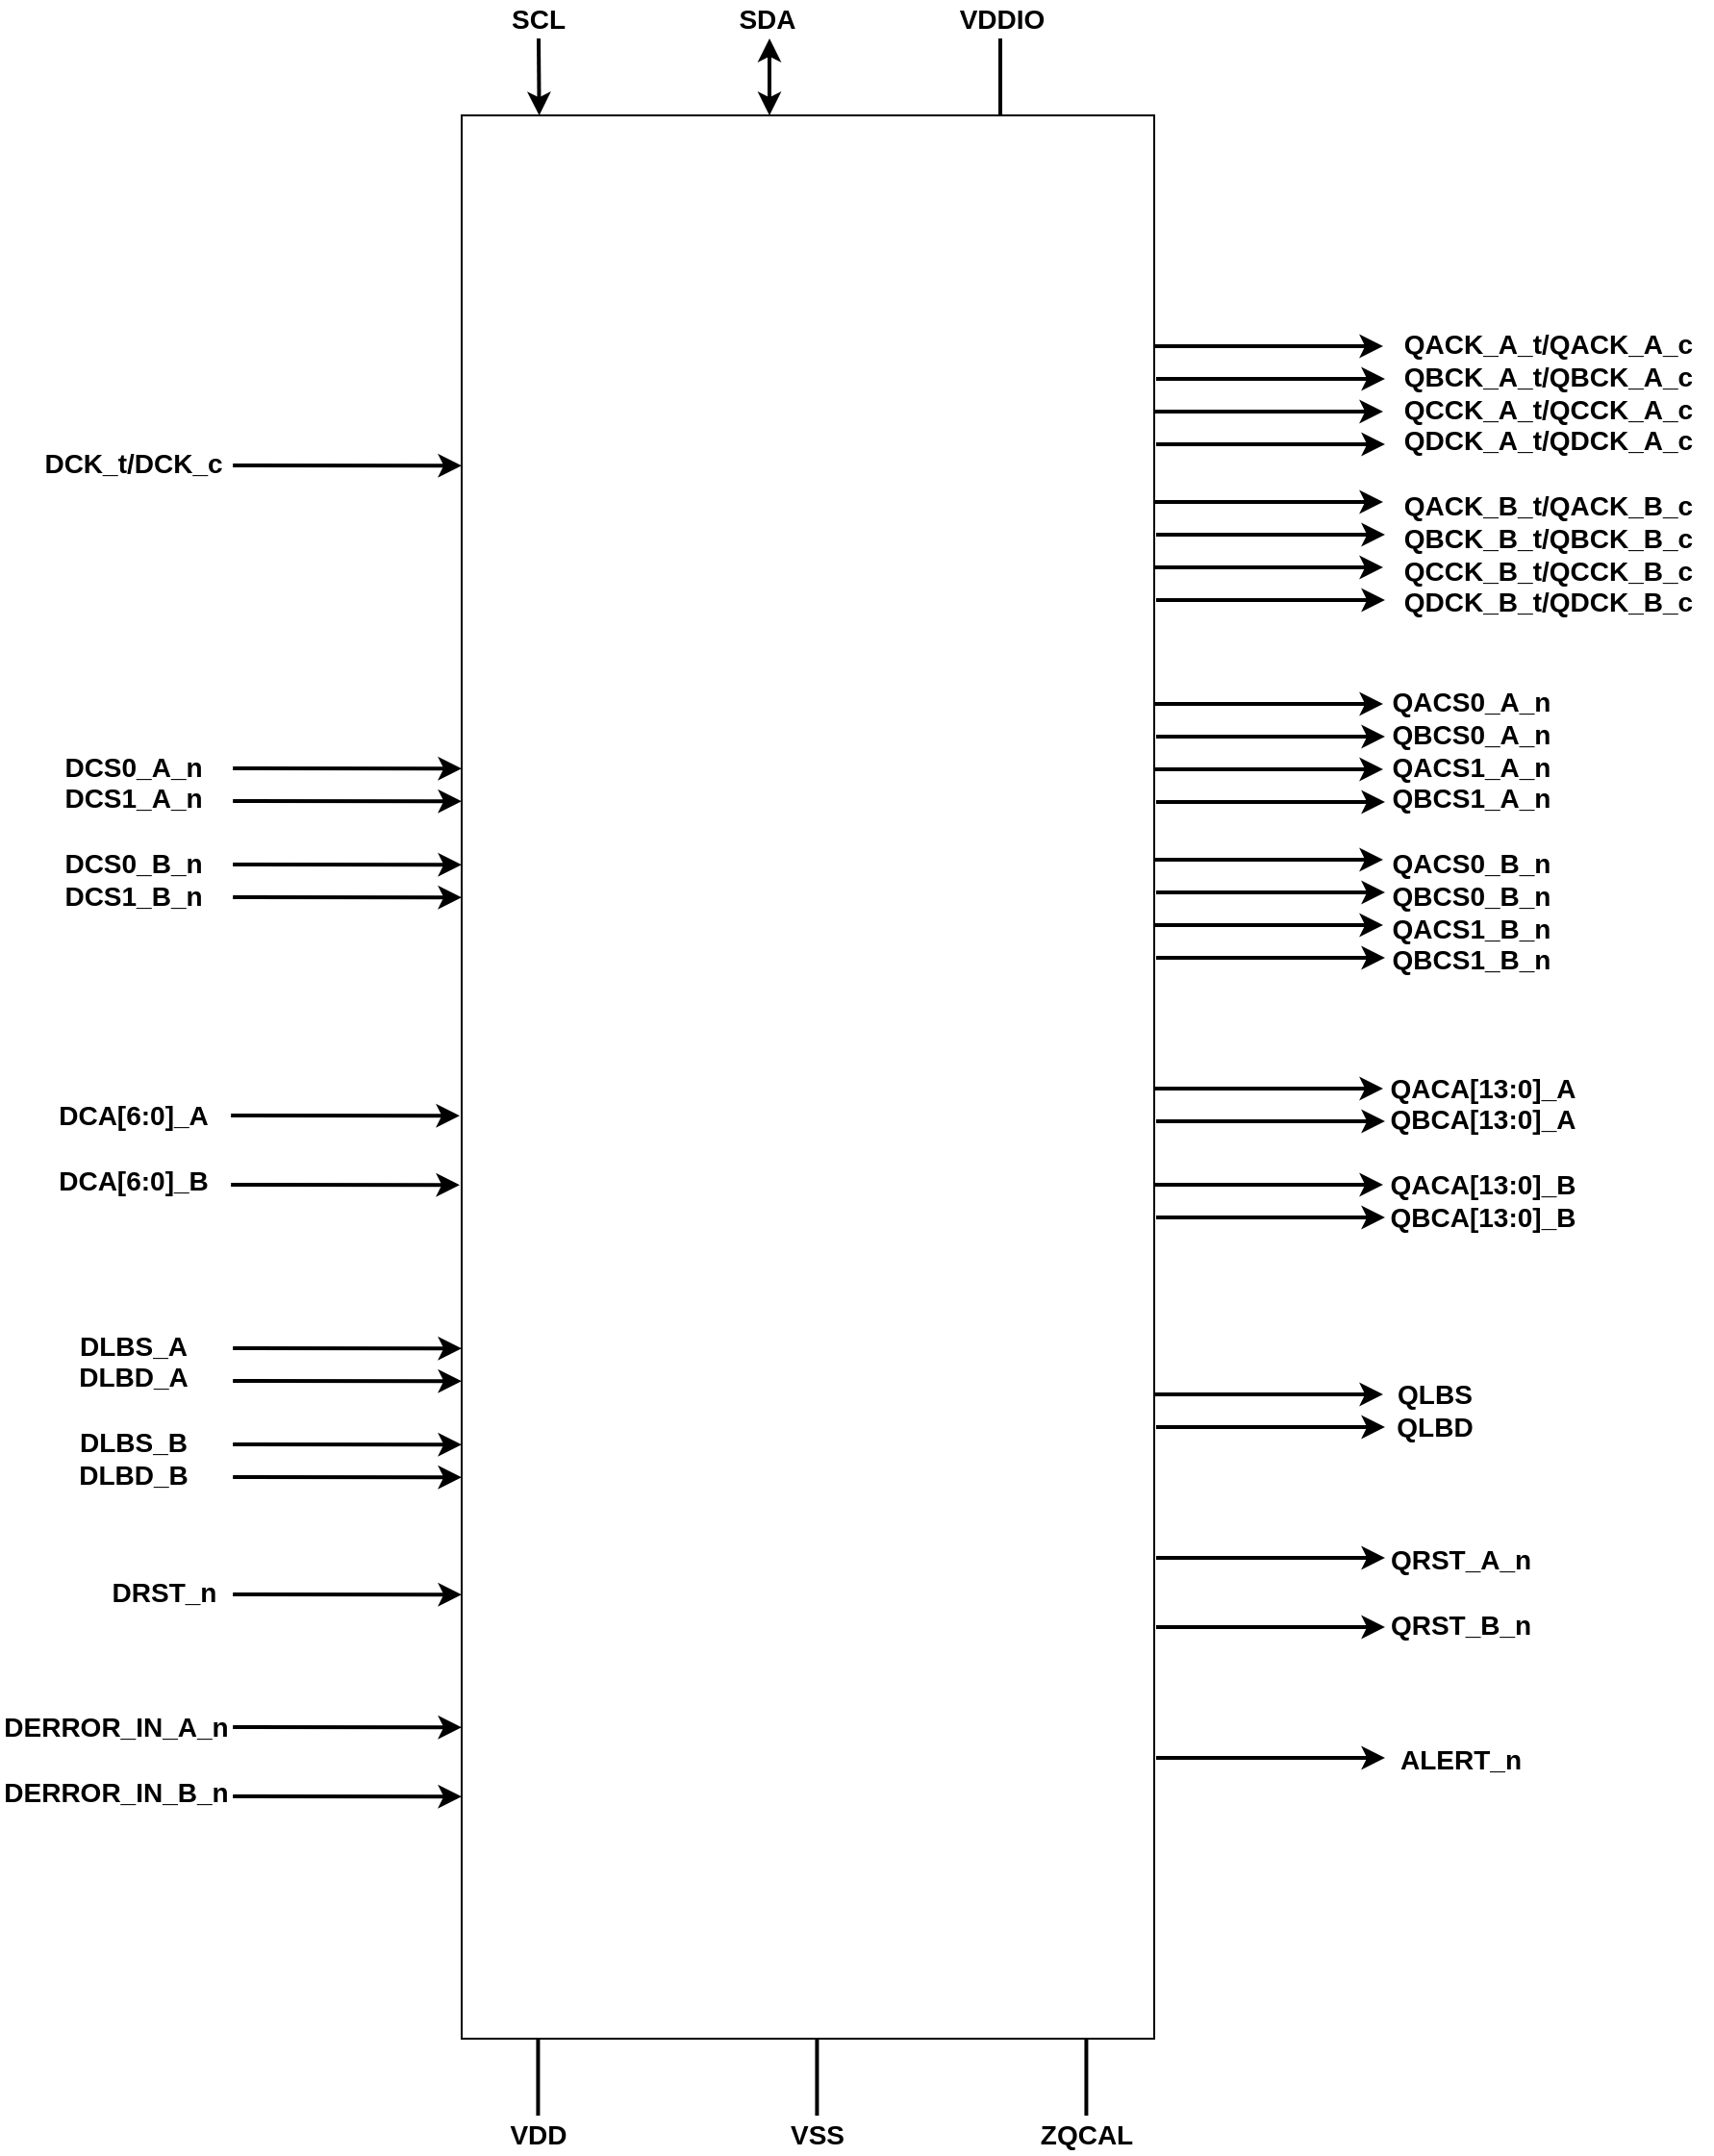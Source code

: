<mxfile version="26.0.10">
  <diagram name="Page-1" id="vdN65WVOUSUoNXqUONqW">
    <mxGraphModel dx="1286" dy="1109" grid="1" gridSize="10" guides="1" tooltips="1" connect="1" arrows="1" fold="1" page="1" pageScale="1" pageWidth="850" pageHeight="1100" math="0" shadow="0">
      <root>
        <mxCell id="0" />
        <mxCell id="1" parent="0" />
        <mxCell id="19wFOHCZdqjI787uc1kk-1" value="" style="rounded=0;whiteSpace=wrap;html=1;" vertex="1" parent="1">
          <mxGeometry x="240" y="80" width="360" height="1000" as="geometry" />
        </mxCell>
        <mxCell id="19wFOHCZdqjI787uc1kk-2" value="" style="endArrow=classic;html=1;rounded=0;entryX=-0.003;entryY=0.059;entryDx=0;entryDy=0;entryPerimeter=0;strokeWidth=2;" edge="1" parent="1">
          <mxGeometry width="50" height="50" relative="1" as="geometry">
            <mxPoint x="121.08" y="262" as="sourcePoint" />
            <mxPoint x="240.0" y="262.12" as="targetPoint" />
          </mxGeometry>
        </mxCell>
        <mxCell id="19wFOHCZdqjI787uc1kk-5" value="DCK_t/DCK_c" style="text;html=1;align=center;verticalAlign=middle;whiteSpace=wrap;rounded=0;fontStyle=1;fontSize=14;" vertex="1" parent="1">
          <mxGeometry x="19" y="241" width="101.08" height="40" as="geometry" />
        </mxCell>
        <mxCell id="19wFOHCZdqjI787uc1kk-6" value="" style="endArrow=classic;html=1;rounded=0;entryX=-0.003;entryY=0.059;entryDx=0;entryDy=0;entryPerimeter=0;strokeWidth=2;" edge="1" parent="1">
          <mxGeometry width="50" height="50" relative="1" as="geometry">
            <mxPoint x="600" y="200" as="sourcePoint" />
            <mxPoint x="719" y="200" as="targetPoint" />
          </mxGeometry>
        </mxCell>
        <mxCell id="19wFOHCZdqjI787uc1kk-7" value="" style="endArrow=classic;html=1;rounded=0;entryX=-0.003;entryY=0.059;entryDx=0;entryDy=0;entryPerimeter=0;strokeWidth=2;" edge="1" parent="1">
          <mxGeometry width="50" height="50" relative="1" as="geometry">
            <mxPoint x="601" y="217" as="sourcePoint" />
            <mxPoint x="720" y="217" as="targetPoint" />
          </mxGeometry>
        </mxCell>
        <mxCell id="19wFOHCZdqjI787uc1kk-8" value="QACK_A_t/QACK_A_c&lt;div&gt;QBCK_A_t/QBCK_A_c&lt;/div&gt;&lt;div&gt;QCCK_A_t/QCCK_A_c&lt;/div&gt;&lt;div&gt;QDCK_A_t/QDCK_A_c&lt;/div&gt;&lt;div&gt;&lt;br&gt;&lt;/div&gt;&lt;div&gt;QACK_B_t/QACK_B_c&lt;/div&gt;&lt;div&gt;QBCK_B_t/QBCK_B_c&lt;/div&gt;&lt;div&gt;QCCK_B_t/QCCK_B_c&lt;/div&gt;&lt;div&gt;QDCK_B_t/QDCK_B_c&lt;/div&gt;" style="text;html=1;align=center;verticalAlign=middle;whiteSpace=wrap;rounded=0;fontStyle=1;fontSize=14;" vertex="1" parent="1">
          <mxGeometry x="720" y="184" width="170" height="163" as="geometry" />
        </mxCell>
        <mxCell id="19wFOHCZdqjI787uc1kk-9" value="" style="endArrow=classic;html=1;rounded=0;entryX=-0.003;entryY=0.059;entryDx=0;entryDy=0;entryPerimeter=0;strokeWidth=2;" edge="1" parent="1">
          <mxGeometry width="50" height="50" relative="1" as="geometry">
            <mxPoint x="600" y="234" as="sourcePoint" />
            <mxPoint x="719" y="234" as="targetPoint" />
          </mxGeometry>
        </mxCell>
        <mxCell id="19wFOHCZdqjI787uc1kk-10" value="" style="endArrow=classic;html=1;rounded=0;entryX=-0.003;entryY=0.059;entryDx=0;entryDy=0;entryPerimeter=0;strokeWidth=2;" edge="1" parent="1">
          <mxGeometry width="50" height="50" relative="1" as="geometry">
            <mxPoint x="601" y="251" as="sourcePoint" />
            <mxPoint x="720" y="251" as="targetPoint" />
          </mxGeometry>
        </mxCell>
        <mxCell id="19wFOHCZdqjI787uc1kk-11" value="" style="endArrow=classic;html=1;rounded=0;entryX=-0.003;entryY=0.059;entryDx=0;entryDy=0;entryPerimeter=0;strokeWidth=2;" edge="1" parent="1">
          <mxGeometry width="50" height="50" relative="1" as="geometry">
            <mxPoint x="600" y="281" as="sourcePoint" />
            <mxPoint x="719" y="281" as="targetPoint" />
          </mxGeometry>
        </mxCell>
        <mxCell id="19wFOHCZdqjI787uc1kk-12" value="" style="endArrow=classic;html=1;rounded=0;entryX=-0.003;entryY=0.059;entryDx=0;entryDy=0;entryPerimeter=0;strokeWidth=2;" edge="1" parent="1">
          <mxGeometry width="50" height="50" relative="1" as="geometry">
            <mxPoint x="601" y="298" as="sourcePoint" />
            <mxPoint x="720" y="298" as="targetPoint" />
          </mxGeometry>
        </mxCell>
        <mxCell id="19wFOHCZdqjI787uc1kk-13" value="" style="endArrow=classic;html=1;rounded=0;entryX=-0.003;entryY=0.059;entryDx=0;entryDy=0;entryPerimeter=0;strokeWidth=2;" edge="1" parent="1">
          <mxGeometry width="50" height="50" relative="1" as="geometry">
            <mxPoint x="600" y="315" as="sourcePoint" />
            <mxPoint x="719" y="315" as="targetPoint" />
          </mxGeometry>
        </mxCell>
        <mxCell id="19wFOHCZdqjI787uc1kk-14" value="" style="endArrow=classic;html=1;rounded=0;entryX=-0.003;entryY=0.059;entryDx=0;entryDy=0;entryPerimeter=0;strokeWidth=2;" edge="1" parent="1">
          <mxGeometry width="50" height="50" relative="1" as="geometry">
            <mxPoint x="601" y="332" as="sourcePoint" />
            <mxPoint x="720" y="332" as="targetPoint" />
          </mxGeometry>
        </mxCell>
        <mxCell id="19wFOHCZdqjI787uc1kk-15" value="" style="endArrow=classic;html=1;rounded=0;entryX=-0.003;entryY=0.059;entryDx=0;entryDy=0;entryPerimeter=0;strokeWidth=2;" edge="1" parent="1">
          <mxGeometry width="50" height="50" relative="1" as="geometry">
            <mxPoint x="121.08" y="419.5" as="sourcePoint" />
            <mxPoint x="240.0" y="419.62" as="targetPoint" />
          </mxGeometry>
        </mxCell>
        <mxCell id="19wFOHCZdqjI787uc1kk-16" value="DCS0_A_n&lt;div&gt;DCS1_A_n&lt;/div&gt;&lt;div&gt;&lt;br&gt;&lt;/div&gt;&lt;div&gt;DCS0_B_n&lt;/div&gt;&lt;div&gt;DCS1_B_n&lt;/div&gt;" style="text;html=1;align=center;verticalAlign=middle;whiteSpace=wrap;rounded=0;fontStyle=1;fontSize=14;" vertex="1" parent="1">
          <mxGeometry x="19" y="406.5" width="101.08" height="90" as="geometry" />
        </mxCell>
        <mxCell id="19wFOHCZdqjI787uc1kk-17" value="" style="endArrow=classic;html=1;rounded=0;entryX=-0.003;entryY=0.059;entryDx=0;entryDy=0;entryPerimeter=0;strokeWidth=2;" edge="1" parent="1">
          <mxGeometry width="50" height="50" relative="1" as="geometry">
            <mxPoint x="121.08" y="436.5" as="sourcePoint" />
            <mxPoint x="240.0" y="436.62" as="targetPoint" />
          </mxGeometry>
        </mxCell>
        <mxCell id="19wFOHCZdqjI787uc1kk-18" value="" style="endArrow=classic;html=1;rounded=0;entryX=-0.003;entryY=0.059;entryDx=0;entryDy=0;entryPerimeter=0;strokeWidth=2;" edge="1" parent="1">
          <mxGeometry width="50" height="50" relative="1" as="geometry">
            <mxPoint x="121.08" y="469.5" as="sourcePoint" />
            <mxPoint x="240.0" y="469.62" as="targetPoint" />
          </mxGeometry>
        </mxCell>
        <mxCell id="19wFOHCZdqjI787uc1kk-19" value="" style="endArrow=classic;html=1;rounded=0;entryX=-0.003;entryY=0.059;entryDx=0;entryDy=0;entryPerimeter=0;strokeWidth=2;" edge="1" parent="1">
          <mxGeometry width="50" height="50" relative="1" as="geometry">
            <mxPoint x="121.08" y="486.5" as="sourcePoint" />
            <mxPoint x="240.0" y="486.62" as="targetPoint" />
          </mxGeometry>
        </mxCell>
        <mxCell id="19wFOHCZdqjI787uc1kk-20" value="" style="endArrow=classic;html=1;rounded=0;entryX=-0.003;entryY=0.059;entryDx=0;entryDy=0;entryPerimeter=0;strokeWidth=2;" edge="1" parent="1">
          <mxGeometry width="50" height="50" relative="1" as="geometry">
            <mxPoint x="600" y="386" as="sourcePoint" />
            <mxPoint x="719" y="386" as="targetPoint" />
          </mxGeometry>
        </mxCell>
        <mxCell id="19wFOHCZdqjI787uc1kk-21" value="" style="endArrow=classic;html=1;rounded=0;entryX=-0.003;entryY=0.059;entryDx=0;entryDy=0;entryPerimeter=0;strokeWidth=2;" edge="1" parent="1">
          <mxGeometry width="50" height="50" relative="1" as="geometry">
            <mxPoint x="601" y="403" as="sourcePoint" />
            <mxPoint x="720" y="403" as="targetPoint" />
          </mxGeometry>
        </mxCell>
        <mxCell id="19wFOHCZdqjI787uc1kk-22" value="QACS0_A_n&lt;div&gt;QBCS0_A_n&lt;/div&gt;&lt;div&gt;QACS1_A_n&lt;/div&gt;&lt;div&gt;QBCS1_A_n&lt;/div&gt;&lt;div&gt;&lt;br&gt;&lt;/div&gt;&lt;div&gt;QACS0_B_n&lt;div&gt;QBCS0_B_n&lt;/div&gt;&lt;div&gt;QACS1_B_n&lt;/div&gt;&lt;div&gt;QBCS1_B_n&lt;/div&gt;&lt;/div&gt;" style="text;html=1;align=center;verticalAlign=middle;whiteSpace=wrap;rounded=0;fontStyle=1;fontSize=14;" vertex="1" parent="1">
          <mxGeometry x="720" y="370" width="90" height="163" as="geometry" />
        </mxCell>
        <mxCell id="19wFOHCZdqjI787uc1kk-23" value="" style="endArrow=classic;html=1;rounded=0;entryX=-0.003;entryY=0.059;entryDx=0;entryDy=0;entryPerimeter=0;strokeWidth=2;" edge="1" parent="1">
          <mxGeometry width="50" height="50" relative="1" as="geometry">
            <mxPoint x="600" y="420" as="sourcePoint" />
            <mxPoint x="719" y="420" as="targetPoint" />
          </mxGeometry>
        </mxCell>
        <mxCell id="19wFOHCZdqjI787uc1kk-24" value="" style="endArrow=classic;html=1;rounded=0;entryX=-0.003;entryY=0.059;entryDx=0;entryDy=0;entryPerimeter=0;strokeWidth=2;" edge="1" parent="1">
          <mxGeometry width="50" height="50" relative="1" as="geometry">
            <mxPoint x="601" y="437" as="sourcePoint" />
            <mxPoint x="720" y="437" as="targetPoint" />
          </mxGeometry>
        </mxCell>
        <mxCell id="19wFOHCZdqjI787uc1kk-25" value="" style="endArrow=classic;html=1;rounded=0;entryX=-0.003;entryY=0.059;entryDx=0;entryDy=0;entryPerimeter=0;strokeWidth=2;" edge="1" parent="1">
          <mxGeometry width="50" height="50" relative="1" as="geometry">
            <mxPoint x="600" y="467" as="sourcePoint" />
            <mxPoint x="719" y="467" as="targetPoint" />
          </mxGeometry>
        </mxCell>
        <mxCell id="19wFOHCZdqjI787uc1kk-26" value="" style="endArrow=classic;html=1;rounded=0;entryX=-0.003;entryY=0.059;entryDx=0;entryDy=0;entryPerimeter=0;strokeWidth=2;" edge="1" parent="1">
          <mxGeometry width="50" height="50" relative="1" as="geometry">
            <mxPoint x="601" y="484" as="sourcePoint" />
            <mxPoint x="720" y="484" as="targetPoint" />
          </mxGeometry>
        </mxCell>
        <mxCell id="19wFOHCZdqjI787uc1kk-27" value="" style="endArrow=classic;html=1;rounded=0;entryX=-0.003;entryY=0.059;entryDx=0;entryDy=0;entryPerimeter=0;strokeWidth=2;" edge="1" parent="1">
          <mxGeometry width="50" height="50" relative="1" as="geometry">
            <mxPoint x="600" y="501" as="sourcePoint" />
            <mxPoint x="719" y="501" as="targetPoint" />
          </mxGeometry>
        </mxCell>
        <mxCell id="19wFOHCZdqjI787uc1kk-28" value="" style="endArrow=classic;html=1;rounded=0;entryX=-0.003;entryY=0.059;entryDx=0;entryDy=0;entryPerimeter=0;strokeWidth=2;" edge="1" parent="1">
          <mxGeometry width="50" height="50" relative="1" as="geometry">
            <mxPoint x="601" y="518" as="sourcePoint" />
            <mxPoint x="720" y="518" as="targetPoint" />
          </mxGeometry>
        </mxCell>
        <mxCell id="19wFOHCZdqjI787uc1kk-29" value="" style="endArrow=classic;html=1;rounded=0;entryX=-0.003;entryY=0.059;entryDx=0;entryDy=0;entryPerimeter=0;strokeWidth=2;" edge="1" parent="1">
          <mxGeometry width="50" height="50" relative="1" as="geometry">
            <mxPoint x="600" y="586" as="sourcePoint" />
            <mxPoint x="719" y="586" as="targetPoint" />
          </mxGeometry>
        </mxCell>
        <mxCell id="19wFOHCZdqjI787uc1kk-30" value="" style="endArrow=classic;html=1;rounded=0;entryX=-0.003;entryY=0.059;entryDx=0;entryDy=0;entryPerimeter=0;strokeWidth=2;" edge="1" parent="1">
          <mxGeometry width="50" height="50" relative="1" as="geometry">
            <mxPoint x="601" y="603" as="sourcePoint" />
            <mxPoint x="720" y="603" as="targetPoint" />
          </mxGeometry>
        </mxCell>
        <mxCell id="19wFOHCZdqjI787uc1kk-31" value="QACA[13:0]_A&lt;div&gt;QBCA[13:0]_A&lt;/div&gt;&lt;div&gt;&lt;br&gt;&lt;/div&gt;&lt;div&gt;QACA[13:0]_B&lt;div&gt;QBCA[13:0]_B&lt;/div&gt;&lt;/div&gt;" style="text;html=1;align=center;verticalAlign=middle;whiteSpace=wrap;rounded=0;fontStyle=1;fontSize=14;" vertex="1" parent="1">
          <mxGeometry x="722" y="569" width="98" height="100" as="geometry" />
        </mxCell>
        <mxCell id="19wFOHCZdqjI787uc1kk-32" value="" style="endArrow=classic;html=1;rounded=0;entryX=-0.003;entryY=0.059;entryDx=0;entryDy=0;entryPerimeter=0;strokeWidth=2;" edge="1" parent="1">
          <mxGeometry width="50" height="50" relative="1" as="geometry">
            <mxPoint x="600" y="636" as="sourcePoint" />
            <mxPoint x="719" y="636" as="targetPoint" />
          </mxGeometry>
        </mxCell>
        <mxCell id="19wFOHCZdqjI787uc1kk-33" value="" style="endArrow=classic;html=1;rounded=0;entryX=-0.003;entryY=0.059;entryDx=0;entryDy=0;entryPerimeter=0;strokeWidth=2;" edge="1" parent="1">
          <mxGeometry width="50" height="50" relative="1" as="geometry">
            <mxPoint x="601" y="653" as="sourcePoint" />
            <mxPoint x="720" y="653" as="targetPoint" />
          </mxGeometry>
        </mxCell>
        <mxCell id="19wFOHCZdqjI787uc1kk-38" value="" style="endArrow=classic;html=1;rounded=0;entryX=-0.003;entryY=0.059;entryDx=0;entryDy=0;entryPerimeter=0;strokeWidth=2;" edge="1" parent="1">
          <mxGeometry width="50" height="50" relative="1" as="geometry">
            <mxPoint x="120.08" y="600" as="sourcePoint" />
            <mxPoint x="239.0" y="600.12" as="targetPoint" />
          </mxGeometry>
        </mxCell>
        <mxCell id="19wFOHCZdqjI787uc1kk-39" value="" style="endArrow=classic;html=1;rounded=0;entryX=-0.003;entryY=0.059;entryDx=0;entryDy=0;entryPerimeter=0;strokeWidth=2;" edge="1" parent="1">
          <mxGeometry width="50" height="50" relative="1" as="geometry">
            <mxPoint x="120.08" y="636" as="sourcePoint" />
            <mxPoint x="239.0" y="636.12" as="targetPoint" />
          </mxGeometry>
        </mxCell>
        <mxCell id="19wFOHCZdqjI787uc1kk-40" value="DCA[6:0]_A&lt;div&gt;&lt;br&gt;&lt;/div&gt;&lt;div&gt;DCA[6:0]_B&lt;/div&gt;" style="text;html=1;align=center;verticalAlign=middle;whiteSpace=wrap;rounded=0;fontStyle=1;fontSize=14;" vertex="1" parent="1">
          <mxGeometry x="19" y="589" width="101.08" height="56" as="geometry" />
        </mxCell>
        <mxCell id="19wFOHCZdqjI787uc1kk-41" value="" style="endArrow=classic;html=1;rounded=0;entryX=-0.003;entryY=0.059;entryDx=0;entryDy=0;entryPerimeter=0;strokeWidth=2;" edge="1" parent="1">
          <mxGeometry width="50" height="50" relative="1" as="geometry">
            <mxPoint x="121.08" y="721" as="sourcePoint" />
            <mxPoint x="240.0" y="721.12" as="targetPoint" />
          </mxGeometry>
        </mxCell>
        <mxCell id="19wFOHCZdqjI787uc1kk-42" value="DLBS_A&lt;div&gt;DLBD_A&lt;/div&gt;&lt;div&gt;&lt;br&gt;&lt;/div&gt;&lt;div&gt;DLBS_B&lt;/div&gt;&lt;div&gt;DLBD_B&lt;/div&gt;" style="text;html=1;align=center;verticalAlign=middle;whiteSpace=wrap;rounded=0;fontStyle=1;fontSize=14;" vertex="1" parent="1">
          <mxGeometry x="19" y="708" width="101.08" height="90" as="geometry" />
        </mxCell>
        <mxCell id="19wFOHCZdqjI787uc1kk-43" value="" style="endArrow=classic;html=1;rounded=0;entryX=-0.003;entryY=0.059;entryDx=0;entryDy=0;entryPerimeter=0;strokeWidth=2;" edge="1" parent="1">
          <mxGeometry width="50" height="50" relative="1" as="geometry">
            <mxPoint x="121.08" y="738" as="sourcePoint" />
            <mxPoint x="240.0" y="738.12" as="targetPoint" />
          </mxGeometry>
        </mxCell>
        <mxCell id="19wFOHCZdqjI787uc1kk-44" value="" style="endArrow=classic;html=1;rounded=0;entryX=-0.003;entryY=0.059;entryDx=0;entryDy=0;entryPerimeter=0;strokeWidth=2;" edge="1" parent="1">
          <mxGeometry width="50" height="50" relative="1" as="geometry">
            <mxPoint x="121.08" y="771" as="sourcePoint" />
            <mxPoint x="240.0" y="771.12" as="targetPoint" />
          </mxGeometry>
        </mxCell>
        <mxCell id="19wFOHCZdqjI787uc1kk-45" value="" style="endArrow=classic;html=1;rounded=0;entryX=-0.003;entryY=0.059;entryDx=0;entryDy=0;entryPerimeter=0;strokeWidth=2;" edge="1" parent="1">
          <mxGeometry width="50" height="50" relative="1" as="geometry">
            <mxPoint x="121.08" y="788" as="sourcePoint" />
            <mxPoint x="240.0" y="788.12" as="targetPoint" />
          </mxGeometry>
        </mxCell>
        <mxCell id="19wFOHCZdqjI787uc1kk-46" value="" style="endArrow=classic;html=1;rounded=0;entryX=-0.003;entryY=0.059;entryDx=0;entryDy=0;entryPerimeter=0;strokeWidth=2;" edge="1" parent="1">
          <mxGeometry width="50" height="50" relative="1" as="geometry">
            <mxPoint x="600" y="745" as="sourcePoint" />
            <mxPoint x="719" y="745" as="targetPoint" />
          </mxGeometry>
        </mxCell>
        <mxCell id="19wFOHCZdqjI787uc1kk-47" value="" style="endArrow=classic;html=1;rounded=0;entryX=-0.003;entryY=0.059;entryDx=0;entryDy=0;entryPerimeter=0;strokeWidth=2;" edge="1" parent="1">
          <mxGeometry width="50" height="50" relative="1" as="geometry">
            <mxPoint x="601" y="762" as="sourcePoint" />
            <mxPoint x="720" y="762" as="targetPoint" />
          </mxGeometry>
        </mxCell>
        <mxCell id="19wFOHCZdqjI787uc1kk-48" value="QLBS&lt;div&gt;QLBD&lt;/div&gt;" style="text;html=1;align=center;verticalAlign=middle;whiteSpace=wrap;rounded=0;fontStyle=1;fontSize=14;" vertex="1" parent="1">
          <mxGeometry x="722" y="728" width="48" height="50" as="geometry" />
        </mxCell>
        <mxCell id="19wFOHCZdqjI787uc1kk-51" value="" style="endArrow=classic;html=1;rounded=0;entryX=-0.003;entryY=0.059;entryDx=0;entryDy=0;entryPerimeter=0;strokeWidth=2;" edge="1" parent="1">
          <mxGeometry width="50" height="50" relative="1" as="geometry">
            <mxPoint x="121.08" y="849" as="sourcePoint" />
            <mxPoint x="240.0" y="849.12" as="targetPoint" />
          </mxGeometry>
        </mxCell>
        <mxCell id="19wFOHCZdqjI787uc1kk-52" value="DRST_n" style="text;html=1;align=center;verticalAlign=middle;whiteSpace=wrap;rounded=0;fontStyle=1;fontSize=14;" vertex="1" parent="1">
          <mxGeometry x="50" y="838" width="71.08" height="20" as="geometry" />
        </mxCell>
        <mxCell id="19wFOHCZdqjI787uc1kk-53" value="" style="endArrow=classic;html=1;rounded=0;entryX=-0.003;entryY=0.059;entryDx=0;entryDy=0;entryPerimeter=0;strokeWidth=2;" edge="1" parent="1">
          <mxGeometry width="50" height="50" relative="1" as="geometry">
            <mxPoint x="601" y="830" as="sourcePoint" />
            <mxPoint x="720" y="830" as="targetPoint" />
          </mxGeometry>
        </mxCell>
        <mxCell id="19wFOHCZdqjI787uc1kk-55" value="QRST_A_n&lt;div&gt;&lt;br&gt;&lt;div&gt;QRST_B_n&lt;/div&gt;&lt;/div&gt;" style="text;html=1;align=center;verticalAlign=middle;whiteSpace=wrap;rounded=0;fontStyle=1;fontSize=14;" vertex="1" parent="1">
          <mxGeometry x="727.5" y="823" width="63" height="50" as="geometry" />
        </mxCell>
        <mxCell id="19wFOHCZdqjI787uc1kk-56" value="" style="endArrow=classic;html=1;rounded=0;entryX=-0.003;entryY=0.059;entryDx=0;entryDy=0;entryPerimeter=0;strokeWidth=2;" edge="1" parent="1">
          <mxGeometry width="50" height="50" relative="1" as="geometry">
            <mxPoint x="601" y="866" as="sourcePoint" />
            <mxPoint x="720" y="866" as="targetPoint" />
          </mxGeometry>
        </mxCell>
        <mxCell id="19wFOHCZdqjI787uc1kk-59" value="" style="endArrow=classic;html=1;rounded=0;entryX=-0.003;entryY=0.059;entryDx=0;entryDy=0;entryPerimeter=0;strokeWidth=2;" edge="1" parent="1">
          <mxGeometry width="50" height="50" relative="1" as="geometry">
            <mxPoint x="601" y="934" as="sourcePoint" />
            <mxPoint x="720" y="934" as="targetPoint" />
          </mxGeometry>
        </mxCell>
        <mxCell id="19wFOHCZdqjI787uc1kk-60" value="ALERT_n" style="text;html=1;align=center;verticalAlign=middle;whiteSpace=wrap;rounded=0;fontStyle=1;fontSize=14;" vertex="1" parent="1">
          <mxGeometry x="727.5" y="925" width="63" height="20" as="geometry" />
        </mxCell>
        <mxCell id="19wFOHCZdqjI787uc1kk-62" value="" style="endArrow=classic;html=1;rounded=0;entryX=-0.003;entryY=0.059;entryDx=0;entryDy=0;entryPerimeter=0;strokeWidth=2;" edge="1" parent="1">
          <mxGeometry width="50" height="50" relative="1" as="geometry">
            <mxPoint x="121.08" y="918" as="sourcePoint" />
            <mxPoint x="240.0" y="918.12" as="targetPoint" />
          </mxGeometry>
        </mxCell>
        <mxCell id="19wFOHCZdqjI787uc1kk-63" value="" style="endArrow=classic;html=1;rounded=0;entryX=-0.003;entryY=0.059;entryDx=0;entryDy=0;entryPerimeter=0;strokeWidth=2;" edge="1" parent="1">
          <mxGeometry width="50" height="50" relative="1" as="geometry">
            <mxPoint x="121.08" y="954" as="sourcePoint" />
            <mxPoint x="240.0" y="954.12" as="targetPoint" />
          </mxGeometry>
        </mxCell>
        <mxCell id="19wFOHCZdqjI787uc1kk-64" value="DERROR_IN_A_n&lt;div&gt;&lt;br&gt;&lt;/div&gt;&lt;div&gt;DERROR_IN_B_n&lt;/div&gt;" style="text;html=1;align=center;verticalAlign=middle;whiteSpace=wrap;rounded=0;fontStyle=1;fontSize=14;" vertex="1" parent="1">
          <mxGeometry y="907" width="121.08" height="56" as="geometry" />
        </mxCell>
        <mxCell id="19wFOHCZdqjI787uc1kk-66" value="" style="endArrow=classic;html=1;rounded=0;entryX=0.112;entryY=0;entryDx=0;entryDy=0;entryPerimeter=0;strokeWidth=2;" edge="1" parent="1" target="19wFOHCZdqjI787uc1kk-1">
          <mxGeometry width="50" height="50" relative="1" as="geometry">
            <mxPoint x="280" y="40" as="sourcePoint" />
            <mxPoint x="278.92" y="80.12" as="targetPoint" />
          </mxGeometry>
        </mxCell>
        <mxCell id="19wFOHCZdqjI787uc1kk-67" value="" style="endArrow=classic;html=1;rounded=0;entryX=0.112;entryY=0;entryDx=0;entryDy=0;entryPerimeter=0;strokeWidth=2;startArrow=classic;startFill=1;" edge="1" parent="1">
          <mxGeometry width="50" height="50" relative="1" as="geometry">
            <mxPoint x="400" y="40" as="sourcePoint" />
            <mxPoint x="400" y="80" as="targetPoint" />
          </mxGeometry>
        </mxCell>
        <mxCell id="19wFOHCZdqjI787uc1kk-68" value="" style="endArrow=none;html=1;rounded=0;entryX=0.112;entryY=0;entryDx=0;entryDy=0;entryPerimeter=0;strokeWidth=2;startFill=0;" edge="1" parent="1">
          <mxGeometry width="50" height="50" relative="1" as="geometry">
            <mxPoint x="520" y="40" as="sourcePoint" />
            <mxPoint x="520" y="80" as="targetPoint" />
          </mxGeometry>
        </mxCell>
        <mxCell id="19wFOHCZdqjI787uc1kk-69" value="SCL" style="text;html=1;align=center;verticalAlign=middle;whiteSpace=wrap;rounded=0;fontStyle=1;fontSize=14;" vertex="1" parent="1">
          <mxGeometry x="255" y="20" width="50" height="20" as="geometry" />
        </mxCell>
        <mxCell id="19wFOHCZdqjI787uc1kk-70" value="SDA" style="text;html=1;align=center;verticalAlign=middle;whiteSpace=wrap;rounded=0;fontStyle=1;fontSize=14;" vertex="1" parent="1">
          <mxGeometry x="374" y="20" width="50" height="20" as="geometry" />
        </mxCell>
        <mxCell id="19wFOHCZdqjI787uc1kk-71" value="VDDIO" style="text;html=1;align=center;verticalAlign=middle;whiteSpace=wrap;rounded=0;fontStyle=1;fontSize=14;" vertex="1" parent="1">
          <mxGeometry x="496" y="20" width="50" height="20" as="geometry" />
        </mxCell>
        <mxCell id="19wFOHCZdqjI787uc1kk-72" value="" style="endArrow=none;html=1;rounded=0;entryX=0.112;entryY=0;entryDx=0;entryDy=0;entryPerimeter=0;strokeWidth=2;startFill=0;" edge="1" parent="1">
          <mxGeometry width="50" height="50" relative="1" as="geometry">
            <mxPoint x="279.71" y="1080" as="sourcePoint" />
            <mxPoint x="279.71" y="1120" as="targetPoint" />
          </mxGeometry>
        </mxCell>
        <mxCell id="19wFOHCZdqjI787uc1kk-73" value="VDD" style="text;html=1;align=center;verticalAlign=middle;whiteSpace=wrap;rounded=0;fontStyle=1;fontSize=14;" vertex="1" parent="1">
          <mxGeometry x="255" y="1120" width="50" height="20" as="geometry" />
        </mxCell>
        <mxCell id="19wFOHCZdqjI787uc1kk-75" value="" style="endArrow=none;html=1;rounded=0;entryX=0.112;entryY=0;entryDx=0;entryDy=0;entryPerimeter=0;strokeWidth=2;startFill=0;" edge="1" parent="1">
          <mxGeometry width="50" height="50" relative="1" as="geometry">
            <mxPoint x="424.71" y="1080" as="sourcePoint" />
            <mxPoint x="424.71" y="1120" as="targetPoint" />
          </mxGeometry>
        </mxCell>
        <mxCell id="19wFOHCZdqjI787uc1kk-76" value="VSS" style="text;html=1;align=center;verticalAlign=middle;whiteSpace=wrap;rounded=0;fontStyle=1;fontSize=14;" vertex="1" parent="1">
          <mxGeometry x="400" y="1120" width="50" height="20" as="geometry" />
        </mxCell>
        <mxCell id="19wFOHCZdqjI787uc1kk-77" value="" style="endArrow=none;html=1;rounded=0;entryX=0.112;entryY=0;entryDx=0;entryDy=0;entryPerimeter=0;strokeWidth=2;startFill=0;" edge="1" parent="1">
          <mxGeometry width="50" height="50" relative="1" as="geometry">
            <mxPoint x="564.71" y="1080" as="sourcePoint" />
            <mxPoint x="564.71" y="1120" as="targetPoint" />
          </mxGeometry>
        </mxCell>
        <mxCell id="19wFOHCZdqjI787uc1kk-78" value="ZQCAL" style="text;html=1;align=center;verticalAlign=middle;whiteSpace=wrap;rounded=0;fontStyle=1;fontSize=14;" vertex="1" parent="1">
          <mxGeometry x="540" y="1120" width="50" height="20" as="geometry" />
        </mxCell>
      </root>
    </mxGraphModel>
  </diagram>
</mxfile>
